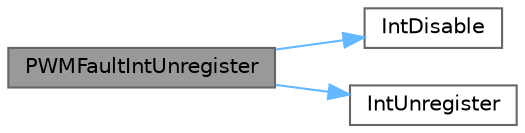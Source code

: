digraph "PWMFaultIntUnregister"
{
 // LATEX_PDF_SIZE
  bgcolor="transparent";
  edge [fontname=Helvetica,fontsize=10,labelfontname=Helvetica,labelfontsize=10];
  node [fontname=Helvetica,fontsize=10,shape=box,height=0.2,width=0.4];
  rankdir="LR";
  Node1 [id="Node000001",label="PWMFaultIntUnregister",height=0.2,width=0.4,color="gray40", fillcolor="grey60", style="filled", fontcolor="black",tooltip=" "];
  Node1 -> Node2 [id="edge1_Node000001_Node000002",color="steelblue1",style="solid",tooltip=" "];
  Node2 [id="Node000002",label="IntDisable",height=0.2,width=0.4,color="grey40", fillcolor="white", style="filled",URL="$group__interrupt__api.html#ga9af6b00884dc44e92b3d05ff821b5334",tooltip=" "];
  Node1 -> Node3 [id="edge2_Node000001_Node000003",color="steelblue1",style="solid",tooltip=" "];
  Node3 [id="Node000003",label="IntUnregister",height=0.2,width=0.4,color="grey40", fillcolor="white", style="filled",URL="$group__interrupt__api.html#ga5dffc81c27c005f83e9bfc30f775982a",tooltip=" "];
}
